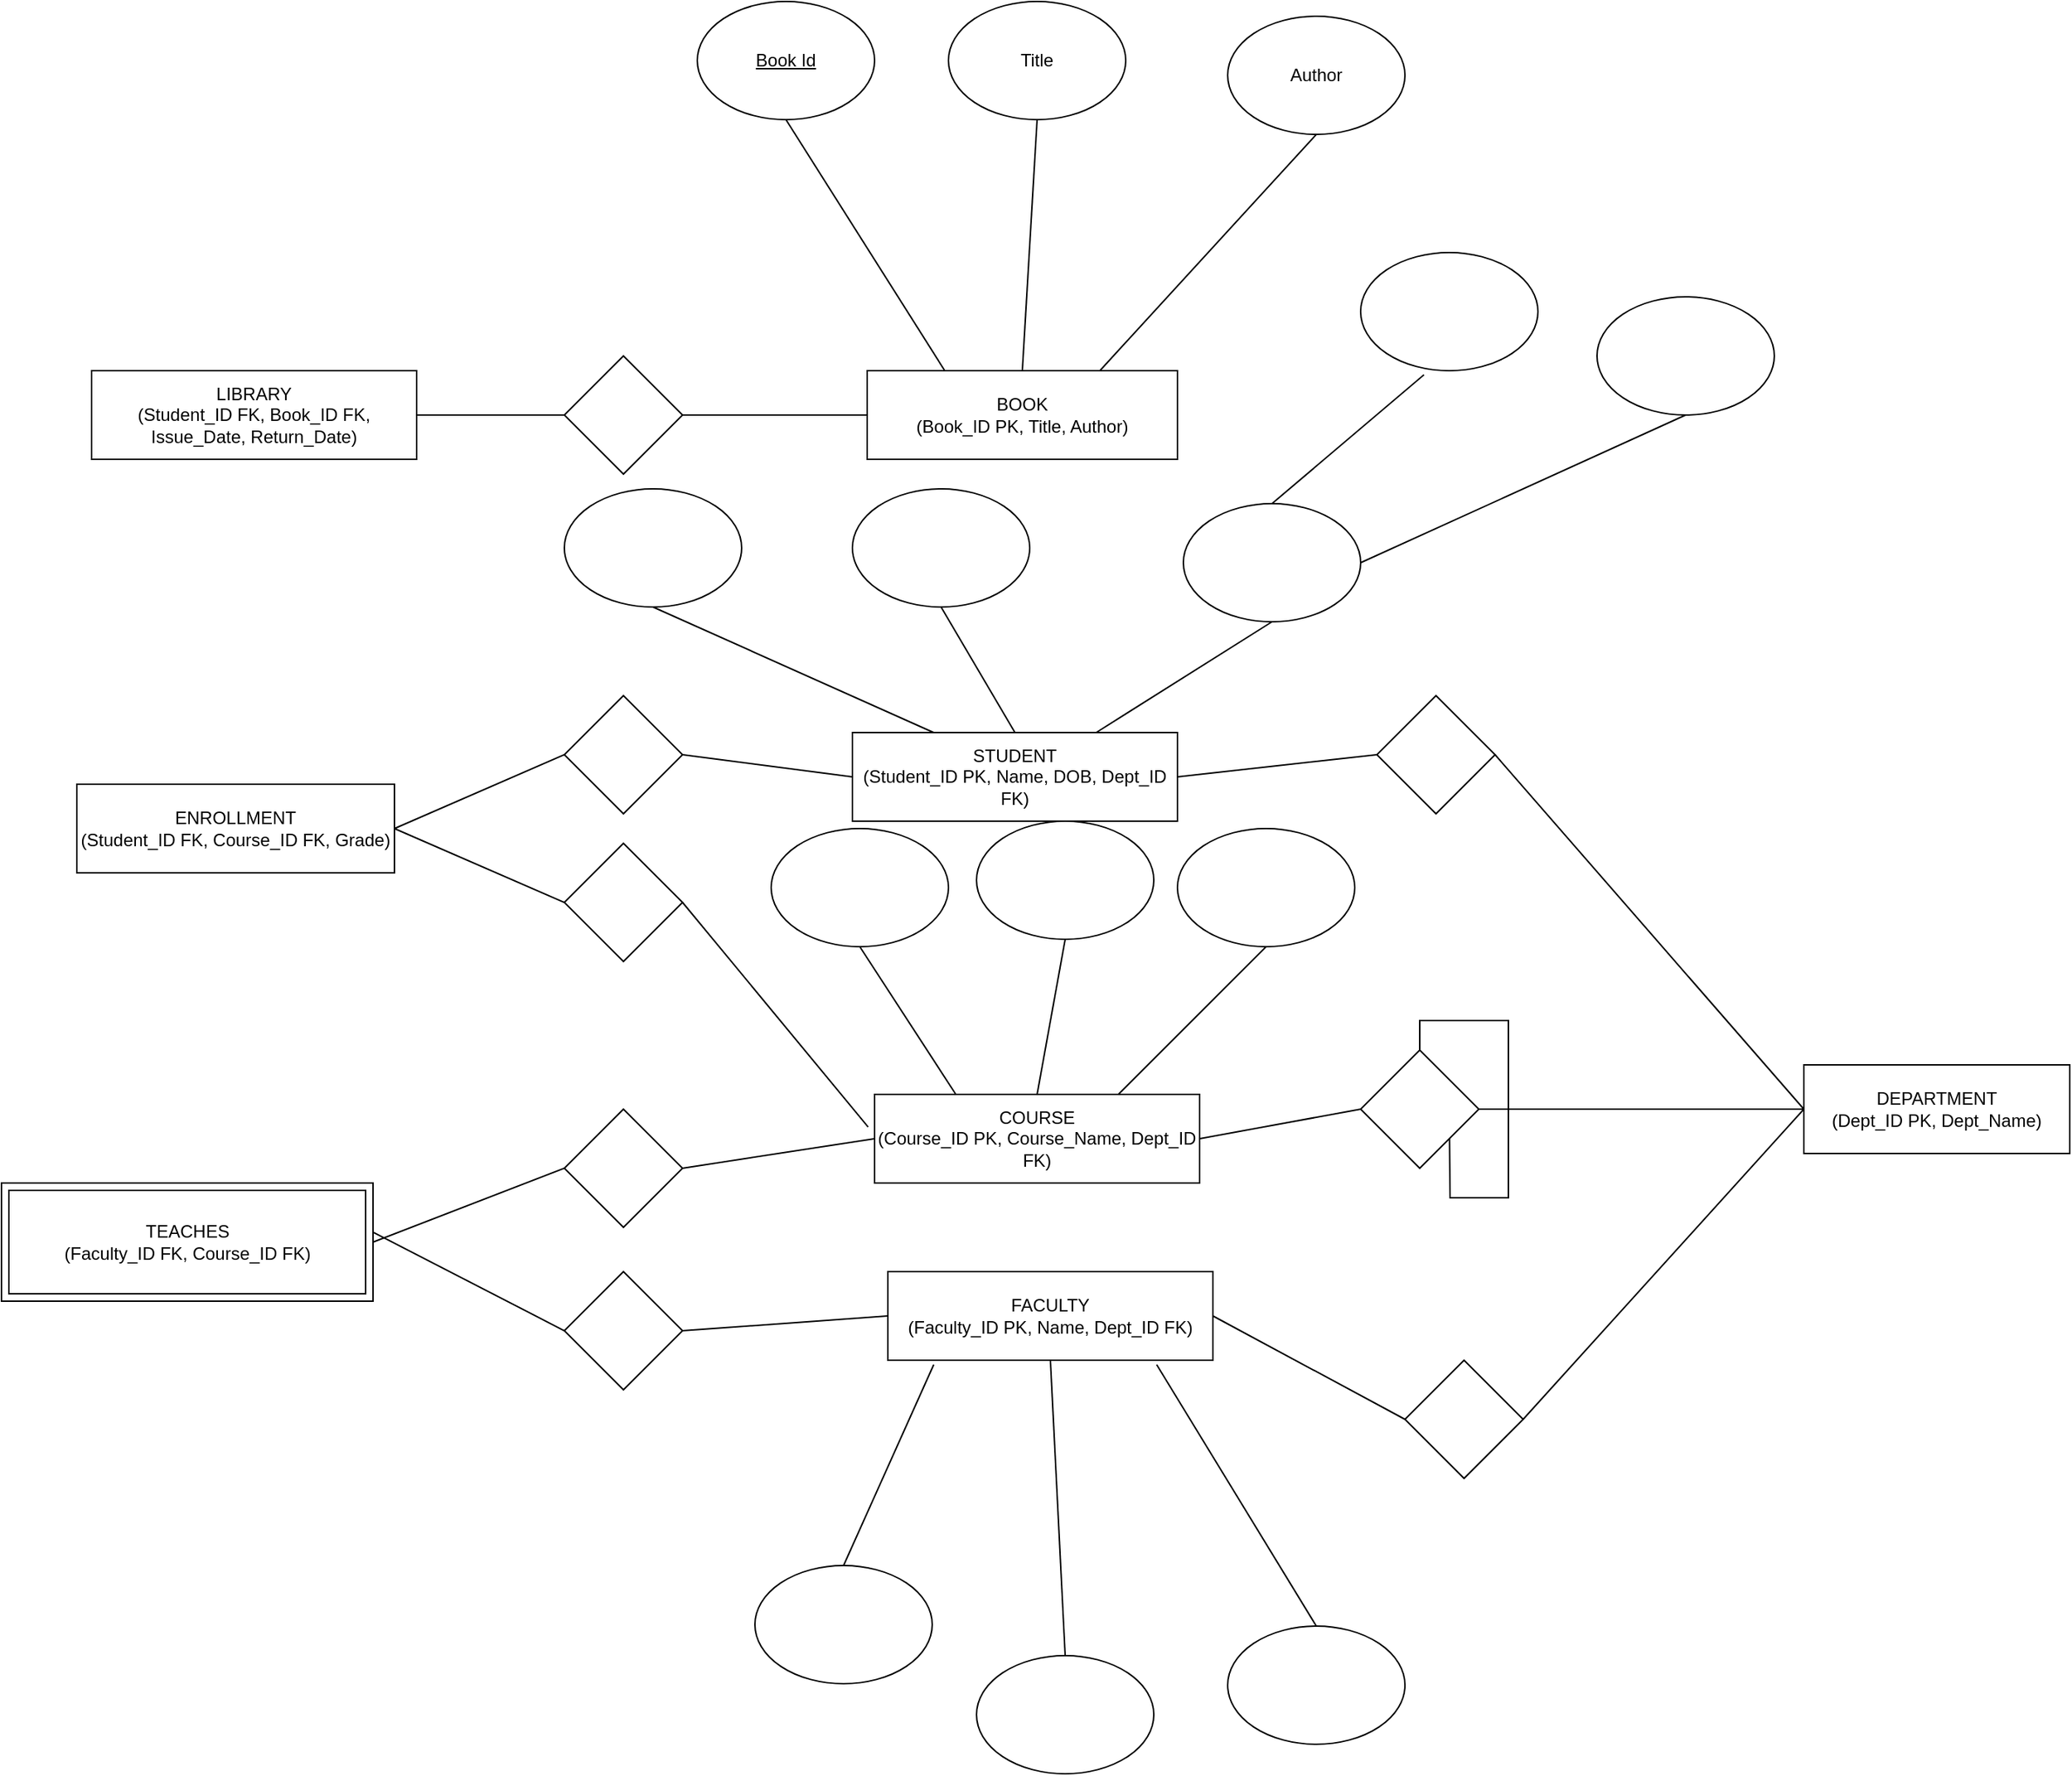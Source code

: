 <mxfile version="28.2.3">
  <diagram id="JzQxzd5eA3obd-ft39aP" name="Page-2">
    <mxGraphModel dx="1676" dy="936" grid="1" gridSize="10" guides="1" tooltips="1" connect="1" arrows="1" fold="1" page="1" pageScale="1" pageWidth="827" pageHeight="1169" math="0" shadow="0">
      <root>
        <mxCell id="0" />
        <mxCell id="1" parent="0" />
        <mxCell id="IvjxRuRWldD-dNK5fLIv-1" value="STUDENT&#xa;(Student_ID PK, Name, DOB, Dept_ID FK)" style="shape=rectangle;rounded=0;whiteSpace=wrap;html=1;" parent="1" vertex="1">
          <mxGeometry x="696" y="525" width="220" height="60" as="geometry" />
        </mxCell>
        <mxCell id="IvjxRuRWldD-dNK5fLIv-2" value="DEPARTMENT&#xa;(Dept_ID PK, Dept_Name)" style="shape=rectangle;rounded=0;whiteSpace=wrap;html=1;" parent="1" vertex="1">
          <mxGeometry x="1340" y="750" width="180" height="60" as="geometry" />
        </mxCell>
        <mxCell id="IvjxRuRWldD-dNK5fLIv-3" value="COURSE&#xa;(Course_ID PK, Course_Name, Dept_ID FK)" style="shape=rectangle;rounded=0;whiteSpace=wrap;html=1;" parent="1" vertex="1">
          <mxGeometry x="711" y="770" width="220" height="60" as="geometry" />
        </mxCell>
        <mxCell id="IvjxRuRWldD-dNK5fLIv-4" value="FACULTY&#xa;(Faculty_ID PK, Name, Dept_ID FK)" style="shape=rectangle;rounded=0;whiteSpace=wrap;html=1;" parent="1" vertex="1">
          <mxGeometry x="720" y="890" width="220" height="60" as="geometry" />
        </mxCell>
        <mxCell id="IvjxRuRWldD-dNK5fLIv-5" value="BOOK&#xa;(Book_ID PK, Title, Author)" style="shape=rectangle;rounded=0;whiteSpace=wrap;html=1;" parent="1" vertex="1">
          <mxGeometry x="706" y="280" width="210" height="60" as="geometry" />
        </mxCell>
        <mxCell id="IvjxRuRWldD-dNK5fLIv-6" value="LIBRARY&lt;br&gt;(Student_ID FK, Book_ID FK, Issue_Date, Return_Date)" style="rounded=0;whiteSpace=wrap;html=1;" parent="1" vertex="1">
          <mxGeometry x="181" y="280" width="220" height="60" as="geometry" />
        </mxCell>
        <mxCell id="IvjxRuRWldD-dNK5fLIv-7" value="ENROLLMENT&lt;br&gt;(Student_ID FK, Course_ID FK, Grade)" style="rounded=0;whiteSpace=wrap;html=1;" parent="1" vertex="1">
          <mxGeometry x="171" y="560" width="215" height="60" as="geometry" />
        </mxCell>
        <mxCell id="IvjxRuRWldD-dNK5fLIv-34" value="" style="rhombus;whiteSpace=wrap;html=1;" parent="1" vertex="1">
          <mxGeometry x="501" y="270" width="80" height="80" as="geometry" />
        </mxCell>
        <mxCell id="ieQ-ditar4wOQOgy2Ght-1" value="" style="endArrow=none;html=1;rounded=0;exitX=1;exitY=0.5;exitDx=0;exitDy=0;entryX=0;entryY=0.5;entryDx=0;entryDy=0;" parent="1" source="IvjxRuRWldD-dNK5fLIv-6" target="IvjxRuRWldD-dNK5fLIv-34" edge="1">
          <mxGeometry width="50" height="50" relative="1" as="geometry">
            <mxPoint x="661" y="520" as="sourcePoint" />
            <mxPoint x="631" y="390" as="targetPoint" />
            <Array as="points" />
          </mxGeometry>
        </mxCell>
        <mxCell id="ieQ-ditar4wOQOgy2Ght-2" value="" style="endArrow=none;html=1;rounded=0;exitX=1;exitY=0.5;exitDx=0;exitDy=0;entryX=0;entryY=0.5;entryDx=0;entryDy=0;" parent="1" source="IvjxRuRWldD-dNK5fLIv-34" target="IvjxRuRWldD-dNK5fLIv-5" edge="1">
          <mxGeometry width="50" height="50" relative="1" as="geometry">
            <mxPoint x="661" y="520" as="sourcePoint" />
            <mxPoint x="711" y="470" as="targetPoint" />
          </mxGeometry>
        </mxCell>
        <mxCell id="ieQ-ditar4wOQOgy2Ght-3" value="" style="rhombus;whiteSpace=wrap;html=1;" parent="1" vertex="1">
          <mxGeometry x="501" y="500" width="80" height="80" as="geometry" />
        </mxCell>
        <mxCell id="ieQ-ditar4wOQOgy2Ght-4" value="" style="rhombus;whiteSpace=wrap;html=1;" parent="1" vertex="1">
          <mxGeometry x="501" y="600" width="80" height="80" as="geometry" />
        </mxCell>
        <mxCell id="ieQ-ditar4wOQOgy2Ght-5" value="" style="rhombus;whiteSpace=wrap;html=1;" parent="1" vertex="1">
          <mxGeometry x="501" y="780" width="80" height="80" as="geometry" />
        </mxCell>
        <mxCell id="ieQ-ditar4wOQOgy2Ght-6" value="" style="rhombus;whiteSpace=wrap;html=1;" parent="1" vertex="1">
          <mxGeometry x="501" y="890" width="80" height="80" as="geometry" />
        </mxCell>
        <mxCell id="ieQ-ditar4wOQOgy2Ght-7" value="" style="endArrow=none;html=1;rounded=0;exitX=1;exitY=0.5;exitDx=0;exitDy=0;entryX=0;entryY=0.5;entryDx=0;entryDy=0;" parent="1" source="IvjxRuRWldD-dNK5fLIv-7" target="ieQ-ditar4wOQOgy2Ght-3" edge="1">
          <mxGeometry width="50" height="50" relative="1" as="geometry">
            <mxPoint x="661" y="640" as="sourcePoint" />
            <mxPoint x="711" y="590" as="targetPoint" />
          </mxGeometry>
        </mxCell>
        <mxCell id="ieQ-ditar4wOQOgy2Ght-8" value="" style="endArrow=none;html=1;rounded=0;exitX=1;exitY=0.5;exitDx=0;exitDy=0;entryX=0;entryY=0.5;entryDx=0;entryDy=0;" parent="1" source="ieQ-ditar4wOQOgy2Ght-3" target="IvjxRuRWldD-dNK5fLIv-1" edge="1">
          <mxGeometry width="50" height="50" relative="1" as="geometry">
            <mxPoint x="566" y="400" as="sourcePoint" />
            <mxPoint x="711" y="590" as="targetPoint" />
          </mxGeometry>
        </mxCell>
        <mxCell id="ieQ-ditar4wOQOgy2Ght-9" value="" style="endArrow=none;html=1;rounded=0;exitX=1;exitY=0.5;exitDx=0;exitDy=0;entryX=0;entryY=0.5;entryDx=0;entryDy=0;" parent="1" source="IvjxRuRWldD-dNK5fLIv-7" target="ieQ-ditar4wOQOgy2Ght-4" edge="1">
          <mxGeometry width="50" height="50" relative="1" as="geometry">
            <mxPoint x="661" y="640" as="sourcePoint" />
            <mxPoint x="711" y="590" as="targetPoint" />
          </mxGeometry>
        </mxCell>
        <mxCell id="ieQ-ditar4wOQOgy2Ght-10" value="" style="endArrow=none;html=1;rounded=0;exitX=1;exitY=0.5;exitDx=0;exitDy=0;entryX=-0.02;entryY=0.367;entryDx=0;entryDy=0;entryPerimeter=0;" parent="1" source="ieQ-ditar4wOQOgy2Ght-4" target="IvjxRuRWldD-dNK5fLIv-3" edge="1">
          <mxGeometry width="50" height="50" relative="1" as="geometry">
            <mxPoint x="661" y="640" as="sourcePoint" />
            <mxPoint x="711" y="590" as="targetPoint" />
          </mxGeometry>
        </mxCell>
        <mxCell id="ieQ-ditar4wOQOgy2Ght-11" value="" style="endArrow=none;html=1;rounded=0;exitX=1;exitY=0.5;exitDx=0;exitDy=0;entryX=0;entryY=0.5;entryDx=0;entryDy=0;" parent="1" source="GNXq4xRj70iTs6ygOowa-28" target="ieQ-ditar4wOQOgy2Ght-5" edge="1">
          <mxGeometry width="50" height="50" relative="1" as="geometry">
            <mxPoint x="396" y="880" as="sourcePoint" />
            <mxPoint x="711" y="590" as="targetPoint" />
          </mxGeometry>
        </mxCell>
        <mxCell id="ieQ-ditar4wOQOgy2Ght-12" value="" style="endArrow=none;html=1;rounded=0;exitX=1;exitY=0.5;exitDx=0;exitDy=0;entryX=0;entryY=0.5;entryDx=0;entryDy=0;" parent="1" source="ieQ-ditar4wOQOgy2Ght-5" target="IvjxRuRWldD-dNK5fLIv-3" edge="1">
          <mxGeometry width="50" height="50" relative="1" as="geometry">
            <mxPoint x="661" y="640" as="sourcePoint" />
            <mxPoint x="711" y="590" as="targetPoint" />
          </mxGeometry>
        </mxCell>
        <mxCell id="ieQ-ditar4wOQOgy2Ght-13" value="" style="endArrow=none;html=1;rounded=0;exitX=0.996;exitY=0.41;exitDx=0;exitDy=0;entryX=0;entryY=0.5;entryDx=0;entryDy=0;exitPerimeter=0;" parent="1" source="GNXq4xRj70iTs6ygOowa-28" target="ieQ-ditar4wOQOgy2Ght-6" edge="1">
          <mxGeometry width="50" height="50" relative="1" as="geometry">
            <mxPoint x="396" y="880" as="sourcePoint" />
            <mxPoint x="711" y="590" as="targetPoint" />
          </mxGeometry>
        </mxCell>
        <mxCell id="ieQ-ditar4wOQOgy2Ght-14" value="" style="endArrow=none;html=1;rounded=0;exitX=1;exitY=0.5;exitDx=0;exitDy=0;entryX=0;entryY=0.5;entryDx=0;entryDy=0;" parent="1" source="ieQ-ditar4wOQOgy2Ght-6" target="IvjxRuRWldD-dNK5fLIv-4" edge="1">
          <mxGeometry width="50" height="50" relative="1" as="geometry">
            <mxPoint x="661" y="640" as="sourcePoint" />
            <mxPoint x="711" y="590" as="targetPoint" />
          </mxGeometry>
        </mxCell>
        <mxCell id="ieQ-ditar4wOQOgy2Ght-15" value="" style="rhombus;whiteSpace=wrap;html=1;" parent="1" vertex="1">
          <mxGeometry x="1051" y="500" width="80" height="80" as="geometry" />
        </mxCell>
        <mxCell id="GNXq4xRj70iTs6ygOowa-7" style="edgeStyle=orthogonalEdgeStyle;rounded=0;orthogonalLoop=1;jettySize=auto;html=1;exitX=0.5;exitY=0;exitDx=0;exitDy=0;" edge="1" parent="1" source="ieQ-ditar4wOQOgy2Ght-16">
          <mxGeometry relative="1" as="geometry">
            <mxPoint x="1100" y="780" as="targetPoint" />
          </mxGeometry>
        </mxCell>
        <mxCell id="ieQ-ditar4wOQOgy2Ght-16" value="" style="rhombus;whiteSpace=wrap;html=1;" parent="1" vertex="1">
          <mxGeometry x="1040" y="740" width="80" height="80" as="geometry" />
        </mxCell>
        <mxCell id="ieQ-ditar4wOQOgy2Ght-17" value="" style="rhombus;whiteSpace=wrap;html=1;" parent="1" vertex="1">
          <mxGeometry x="1070" y="950" width="80" height="80" as="geometry" />
        </mxCell>
        <mxCell id="ieQ-ditar4wOQOgy2Ght-18" value="" style="endArrow=none;html=1;rounded=0;exitX=1;exitY=0.5;exitDx=0;exitDy=0;entryX=0;entryY=0.5;entryDx=0;entryDy=0;" parent="1" source="IvjxRuRWldD-dNK5fLIv-1" target="ieQ-ditar4wOQOgy2Ght-15" edge="1">
          <mxGeometry width="50" height="50" relative="1" as="geometry">
            <mxPoint x="661" y="520" as="sourcePoint" />
            <mxPoint x="711" y="470" as="targetPoint" />
          </mxGeometry>
        </mxCell>
        <mxCell id="ieQ-ditar4wOQOgy2Ght-19" value="" style="endArrow=none;html=1;rounded=0;exitX=1;exitY=0.5;exitDx=0;exitDy=0;entryX=0;entryY=0.5;entryDx=0;entryDy=0;" parent="1" source="IvjxRuRWldD-dNK5fLIv-3" target="ieQ-ditar4wOQOgy2Ght-16" edge="1">
          <mxGeometry width="50" height="50" relative="1" as="geometry">
            <mxPoint x="661" y="520" as="sourcePoint" />
            <mxPoint x="711" y="470" as="targetPoint" />
          </mxGeometry>
        </mxCell>
        <mxCell id="ieQ-ditar4wOQOgy2Ght-20" value="" style="endArrow=none;html=1;rounded=0;exitX=1;exitY=0.5;exitDx=0;exitDy=0;entryX=0;entryY=0.5;entryDx=0;entryDy=0;" parent="1" source="IvjxRuRWldD-dNK5fLIv-4" target="ieQ-ditar4wOQOgy2Ght-17" edge="1">
          <mxGeometry width="50" height="50" relative="1" as="geometry">
            <mxPoint x="661" y="520" as="sourcePoint" />
            <mxPoint x="711" y="470" as="targetPoint" />
          </mxGeometry>
        </mxCell>
        <mxCell id="ieQ-ditar4wOQOgy2Ght-21" value="" style="endArrow=none;html=1;rounded=0;exitX=1;exitY=0.5;exitDx=0;exitDy=0;entryX=0;entryY=0.5;entryDx=0;entryDy=0;" parent="1" source="ieQ-ditar4wOQOgy2Ght-15" target="IvjxRuRWldD-dNK5fLIv-2" edge="1">
          <mxGeometry width="50" height="50" relative="1" as="geometry">
            <mxPoint x="661" y="520" as="sourcePoint" />
            <mxPoint x="711" y="470" as="targetPoint" />
          </mxGeometry>
        </mxCell>
        <mxCell id="ieQ-ditar4wOQOgy2Ght-22" value="" style="endArrow=none;html=1;rounded=0;exitX=1;exitY=0.5;exitDx=0;exitDy=0;entryX=0;entryY=0.5;entryDx=0;entryDy=0;" parent="1" source="ieQ-ditar4wOQOgy2Ght-16" target="IvjxRuRWldD-dNK5fLIv-2" edge="1">
          <mxGeometry width="50" height="50" relative="1" as="geometry">
            <mxPoint x="661" y="520" as="sourcePoint" />
            <mxPoint x="711" y="470" as="targetPoint" />
          </mxGeometry>
        </mxCell>
        <mxCell id="ieQ-ditar4wOQOgy2Ght-23" value="" style="endArrow=none;html=1;rounded=0;exitX=1;exitY=0.5;exitDx=0;exitDy=0;entryX=0;entryY=0.5;entryDx=0;entryDy=0;" parent="1" source="ieQ-ditar4wOQOgy2Ght-17" target="IvjxRuRWldD-dNK5fLIv-2" edge="1">
          <mxGeometry width="50" height="50" relative="1" as="geometry">
            <mxPoint x="661" y="520" as="sourcePoint" />
            <mxPoint x="711" y="470" as="targetPoint" />
          </mxGeometry>
        </mxCell>
        <mxCell id="ieQ-ditar4wOQOgy2Ght-24" value="" style="endArrow=none;html=1;rounded=0;exitX=0.25;exitY=0;exitDx=0;exitDy=0;entryX=0.5;entryY=1;entryDx=0;entryDy=0;" parent="1" source="IvjxRuRWldD-dNK5fLIv-5" edge="1" target="GNXq4xRj70iTs6ygOowa-8">
          <mxGeometry width="50" height="50" relative="1" as="geometry">
            <mxPoint x="840" y="680" as="sourcePoint" />
            <mxPoint x="650" y="120" as="targetPoint" />
          </mxGeometry>
        </mxCell>
        <mxCell id="ieQ-ditar4wOQOgy2Ght-25" value="" style="endArrow=none;html=1;rounded=0;exitX=0.75;exitY=0;exitDx=0;exitDy=0;entryX=0.5;entryY=1;entryDx=0;entryDy=0;" parent="1" source="IvjxRuRWldD-dNK5fLIv-5" edge="1" target="GNXq4xRj70iTs6ygOowa-9">
          <mxGeometry width="50" height="50" relative="1" as="geometry">
            <mxPoint x="840" y="680" as="sourcePoint" />
            <mxPoint x="950" y="130" as="targetPoint" />
          </mxGeometry>
        </mxCell>
        <mxCell id="ieQ-ditar4wOQOgy2Ght-26" value="" style="endArrow=none;html=1;rounded=0;exitX=0.5;exitY=0;exitDx=0;exitDy=0;entryX=0.5;entryY=1;entryDx=0;entryDy=0;" parent="1" source="IvjxRuRWldD-dNK5fLIv-5" edge="1" target="GNXq4xRj70iTs6ygOowa-10">
          <mxGeometry width="50" height="50" relative="1" as="geometry">
            <mxPoint x="840" y="680" as="sourcePoint" />
            <mxPoint x="810" y="120" as="targetPoint" />
          </mxGeometry>
        </mxCell>
        <mxCell id="ieQ-ditar4wOQOgy2Ght-27" value="" style="endArrow=none;html=1;rounded=0;entryX=0.75;entryY=0;entryDx=0;entryDy=0;exitX=0.5;exitY=1;exitDx=0;exitDy=0;" parent="1" target="IvjxRuRWldD-dNK5fLIv-1" edge="1" source="GNXq4xRj70iTs6ygOowa-11">
          <mxGeometry width="50" height="50" relative="1" as="geometry">
            <mxPoint x="921" y="440" as="sourcePoint" />
            <mxPoint x="711" y="470" as="targetPoint" />
          </mxGeometry>
        </mxCell>
        <mxCell id="ieQ-ditar4wOQOgy2Ght-28" value="" style="endArrow=none;html=1;rounded=0;entryX=0.5;entryY=0;entryDx=0;entryDy=0;exitX=0.5;exitY=1;exitDx=0;exitDy=0;" parent="1" target="IvjxRuRWldD-dNK5fLIv-1" edge="1" source="GNXq4xRj70iTs6ygOowa-12">
          <mxGeometry width="50" height="50" relative="1" as="geometry">
            <mxPoint x="824" y="440" as="sourcePoint" />
            <mxPoint x="818.5" y="500" as="targetPoint" />
          </mxGeometry>
        </mxCell>
        <mxCell id="ieQ-ditar4wOQOgy2Ght-29" value="" style="endArrow=none;html=1;rounded=0;exitX=0.25;exitY=0;exitDx=0;exitDy=0;entryX=0.5;entryY=1;entryDx=0;entryDy=0;" parent="1" source="IvjxRuRWldD-dNK5fLIv-1" edge="1" target="GNXq4xRj70iTs6ygOowa-13">
          <mxGeometry width="50" height="50" relative="1" as="geometry">
            <mxPoint x="661" y="520" as="sourcePoint" />
            <mxPoint x="690" y="430" as="targetPoint" />
          </mxGeometry>
        </mxCell>
        <mxCell id="GNXq4xRj70iTs6ygOowa-1" value="" style="endArrow=none;html=1;rounded=0;exitX=0.75;exitY=0;exitDx=0;exitDy=0;entryX=0.5;entryY=1;entryDx=0;entryDy=0;" edge="1" parent="1" source="IvjxRuRWldD-dNK5fLIv-3" target="GNXq4xRj70iTs6ygOowa-18">
          <mxGeometry width="50" height="50" relative="1" as="geometry">
            <mxPoint x="700" y="800" as="sourcePoint" />
            <mxPoint x="920" y="660" as="targetPoint" />
          </mxGeometry>
        </mxCell>
        <mxCell id="GNXq4xRj70iTs6ygOowa-2" value="" style="endArrow=none;html=1;rounded=0;exitX=0.5;exitY=0;exitDx=0;exitDy=0;entryX=0.5;entryY=1;entryDx=0;entryDy=0;" edge="1" parent="1" source="IvjxRuRWldD-dNK5fLIv-3" target="GNXq4xRj70iTs6ygOowa-19">
          <mxGeometry width="50" height="50" relative="1" as="geometry">
            <mxPoint x="700" y="800" as="sourcePoint" />
            <mxPoint x="810" y="670" as="targetPoint" />
          </mxGeometry>
        </mxCell>
        <mxCell id="GNXq4xRj70iTs6ygOowa-3" value="" style="endArrow=none;html=1;rounded=0;exitX=0.25;exitY=0;exitDx=0;exitDy=0;entryX=0.5;entryY=1;entryDx=0;entryDy=0;" edge="1" parent="1" source="IvjxRuRWldD-dNK5fLIv-3" target="GNXq4xRj70iTs6ygOowa-20">
          <mxGeometry width="50" height="50" relative="1" as="geometry">
            <mxPoint x="700" y="800" as="sourcePoint" />
            <mxPoint x="740" y="660" as="targetPoint" />
          </mxGeometry>
        </mxCell>
        <mxCell id="GNXq4xRj70iTs6ygOowa-4" value="" style="endArrow=none;html=1;rounded=0;exitX=0.827;exitY=1.05;exitDx=0;exitDy=0;exitPerimeter=0;entryX=0.5;entryY=0;entryDx=0;entryDy=0;" edge="1" parent="1" source="IvjxRuRWldD-dNK5fLIv-4" target="GNXq4xRj70iTs6ygOowa-25">
          <mxGeometry width="50" height="50" relative="1" as="geometry">
            <mxPoint x="700" y="920" as="sourcePoint" />
            <mxPoint x="902" y="1090" as="targetPoint" />
          </mxGeometry>
        </mxCell>
        <mxCell id="GNXq4xRj70iTs6ygOowa-5" value="" style="endArrow=none;html=1;rounded=0;exitX=0.5;exitY=1;exitDx=0;exitDy=0;entryX=0.5;entryY=0;entryDx=0;entryDy=0;" edge="1" parent="1" source="IvjxRuRWldD-dNK5fLIv-4" target="GNXq4xRj70iTs6ygOowa-26">
          <mxGeometry width="50" height="50" relative="1" as="geometry">
            <mxPoint x="700" y="920" as="sourcePoint" />
            <mxPoint x="830" y="1080" as="targetPoint" />
            <Array as="points" />
          </mxGeometry>
        </mxCell>
        <mxCell id="GNXq4xRj70iTs6ygOowa-6" value="" style="endArrow=none;html=1;rounded=0;exitX=0.141;exitY=1.05;exitDx=0;exitDy=0;exitPerimeter=0;entryX=0.5;entryY=0;entryDx=0;entryDy=0;" edge="1" parent="1" source="IvjxRuRWldD-dNK5fLIv-4" target="GNXq4xRj70iTs6ygOowa-23">
          <mxGeometry width="50" height="50" relative="1" as="geometry">
            <mxPoint x="700" y="920" as="sourcePoint" />
            <mxPoint x="751" y="1080" as="targetPoint" />
          </mxGeometry>
        </mxCell>
        <mxCell id="GNXq4xRj70iTs6ygOowa-8" value="&lt;u&gt;Book Id&lt;/u&gt;" style="ellipse;whiteSpace=wrap;html=1;" vertex="1" parent="1">
          <mxGeometry x="591" y="30" width="120" height="80" as="geometry" />
        </mxCell>
        <mxCell id="GNXq4xRj70iTs6ygOowa-9" value="Author" style="ellipse;whiteSpace=wrap;html=1;" vertex="1" parent="1">
          <mxGeometry x="950" y="40" width="120" height="80" as="geometry" />
        </mxCell>
        <mxCell id="GNXq4xRj70iTs6ygOowa-10" value="Title" style="ellipse;whiteSpace=wrap;html=1;" vertex="1" parent="1">
          <mxGeometry x="761" y="30" width="120" height="80" as="geometry" />
        </mxCell>
        <mxCell id="GNXq4xRj70iTs6ygOowa-11" value="" style="ellipse;whiteSpace=wrap;html=1;" vertex="1" parent="1">
          <mxGeometry x="920" y="370" width="120" height="80" as="geometry" />
        </mxCell>
        <mxCell id="GNXq4xRj70iTs6ygOowa-12" value="" style="ellipse;whiteSpace=wrap;html=1;" vertex="1" parent="1">
          <mxGeometry x="696" y="360" width="120" height="80" as="geometry" />
        </mxCell>
        <mxCell id="GNXq4xRj70iTs6ygOowa-13" value="" style="ellipse;whiteSpace=wrap;html=1;" vertex="1" parent="1">
          <mxGeometry x="501" y="360" width="120" height="80" as="geometry" />
        </mxCell>
        <mxCell id="GNXq4xRj70iTs6ygOowa-14" value="" style="ellipse;whiteSpace=wrap;html=1;" vertex="1" parent="1">
          <mxGeometry x="1040" y="200" width="120" height="80" as="geometry" />
        </mxCell>
        <mxCell id="GNXq4xRj70iTs6ygOowa-15" value="" style="ellipse;whiteSpace=wrap;html=1;" vertex="1" parent="1">
          <mxGeometry x="1200" y="230" width="120" height="80" as="geometry" />
        </mxCell>
        <mxCell id="GNXq4xRj70iTs6ygOowa-16" value="" style="endArrow=none;html=1;rounded=0;exitX=0.5;exitY=0;exitDx=0;exitDy=0;entryX=0.357;entryY=1.035;entryDx=0;entryDy=0;entryPerimeter=0;" edge="1" parent="1" source="GNXq4xRj70iTs6ygOowa-11" target="GNXq4xRj70iTs6ygOowa-14">
          <mxGeometry width="50" height="50" relative="1" as="geometry">
            <mxPoint x="1001" y="370" as="sourcePoint" />
            <mxPoint x="1051" y="320" as="targetPoint" />
          </mxGeometry>
        </mxCell>
        <mxCell id="GNXq4xRj70iTs6ygOowa-17" value="" style="endArrow=none;html=1;rounded=0;exitX=1;exitY=0.5;exitDx=0;exitDy=0;entryX=0.5;entryY=1;entryDx=0;entryDy=0;" edge="1" parent="1" source="GNXq4xRj70iTs6ygOowa-11" target="GNXq4xRj70iTs6ygOowa-15">
          <mxGeometry width="50" height="50" relative="1" as="geometry">
            <mxPoint x="1170" y="435" as="sourcePoint" />
            <mxPoint x="1220" y="385" as="targetPoint" />
          </mxGeometry>
        </mxCell>
        <mxCell id="GNXq4xRj70iTs6ygOowa-18" value="" style="ellipse;whiteSpace=wrap;html=1;" vertex="1" parent="1">
          <mxGeometry x="916" y="590" width="120" height="80" as="geometry" />
        </mxCell>
        <mxCell id="GNXq4xRj70iTs6ygOowa-19" value="" style="ellipse;whiteSpace=wrap;html=1;" vertex="1" parent="1">
          <mxGeometry x="780" y="585" width="120" height="80" as="geometry" />
        </mxCell>
        <mxCell id="GNXq4xRj70iTs6ygOowa-20" value="" style="ellipse;whiteSpace=wrap;html=1;" vertex="1" parent="1">
          <mxGeometry x="641" y="590" width="120" height="80" as="geometry" />
        </mxCell>
        <mxCell id="GNXq4xRj70iTs6ygOowa-23" value="" style="ellipse;whiteSpace=wrap;html=1;" vertex="1" parent="1">
          <mxGeometry x="630" y="1089" width="120" height="80" as="geometry" />
        </mxCell>
        <mxCell id="GNXq4xRj70iTs6ygOowa-25" value="" style="ellipse;whiteSpace=wrap;html=1;" vertex="1" parent="1">
          <mxGeometry x="950" y="1130" width="120" height="80" as="geometry" />
        </mxCell>
        <mxCell id="GNXq4xRj70iTs6ygOowa-26" value="" style="ellipse;whiteSpace=wrap;html=1;" vertex="1" parent="1">
          <mxGeometry x="780" y="1150" width="120" height="80" as="geometry" />
        </mxCell>
        <mxCell id="GNXq4xRj70iTs6ygOowa-28" value="TEACHES&lt;br&gt;(Faculty_ID FK, Course_ID FK)" style="shape=ext;margin=3;double=1;whiteSpace=wrap;html=1;align=center;" vertex="1" parent="1">
          <mxGeometry x="120" y="830" width="251.5" height="80" as="geometry" />
        </mxCell>
      </root>
    </mxGraphModel>
  </diagram>
</mxfile>
